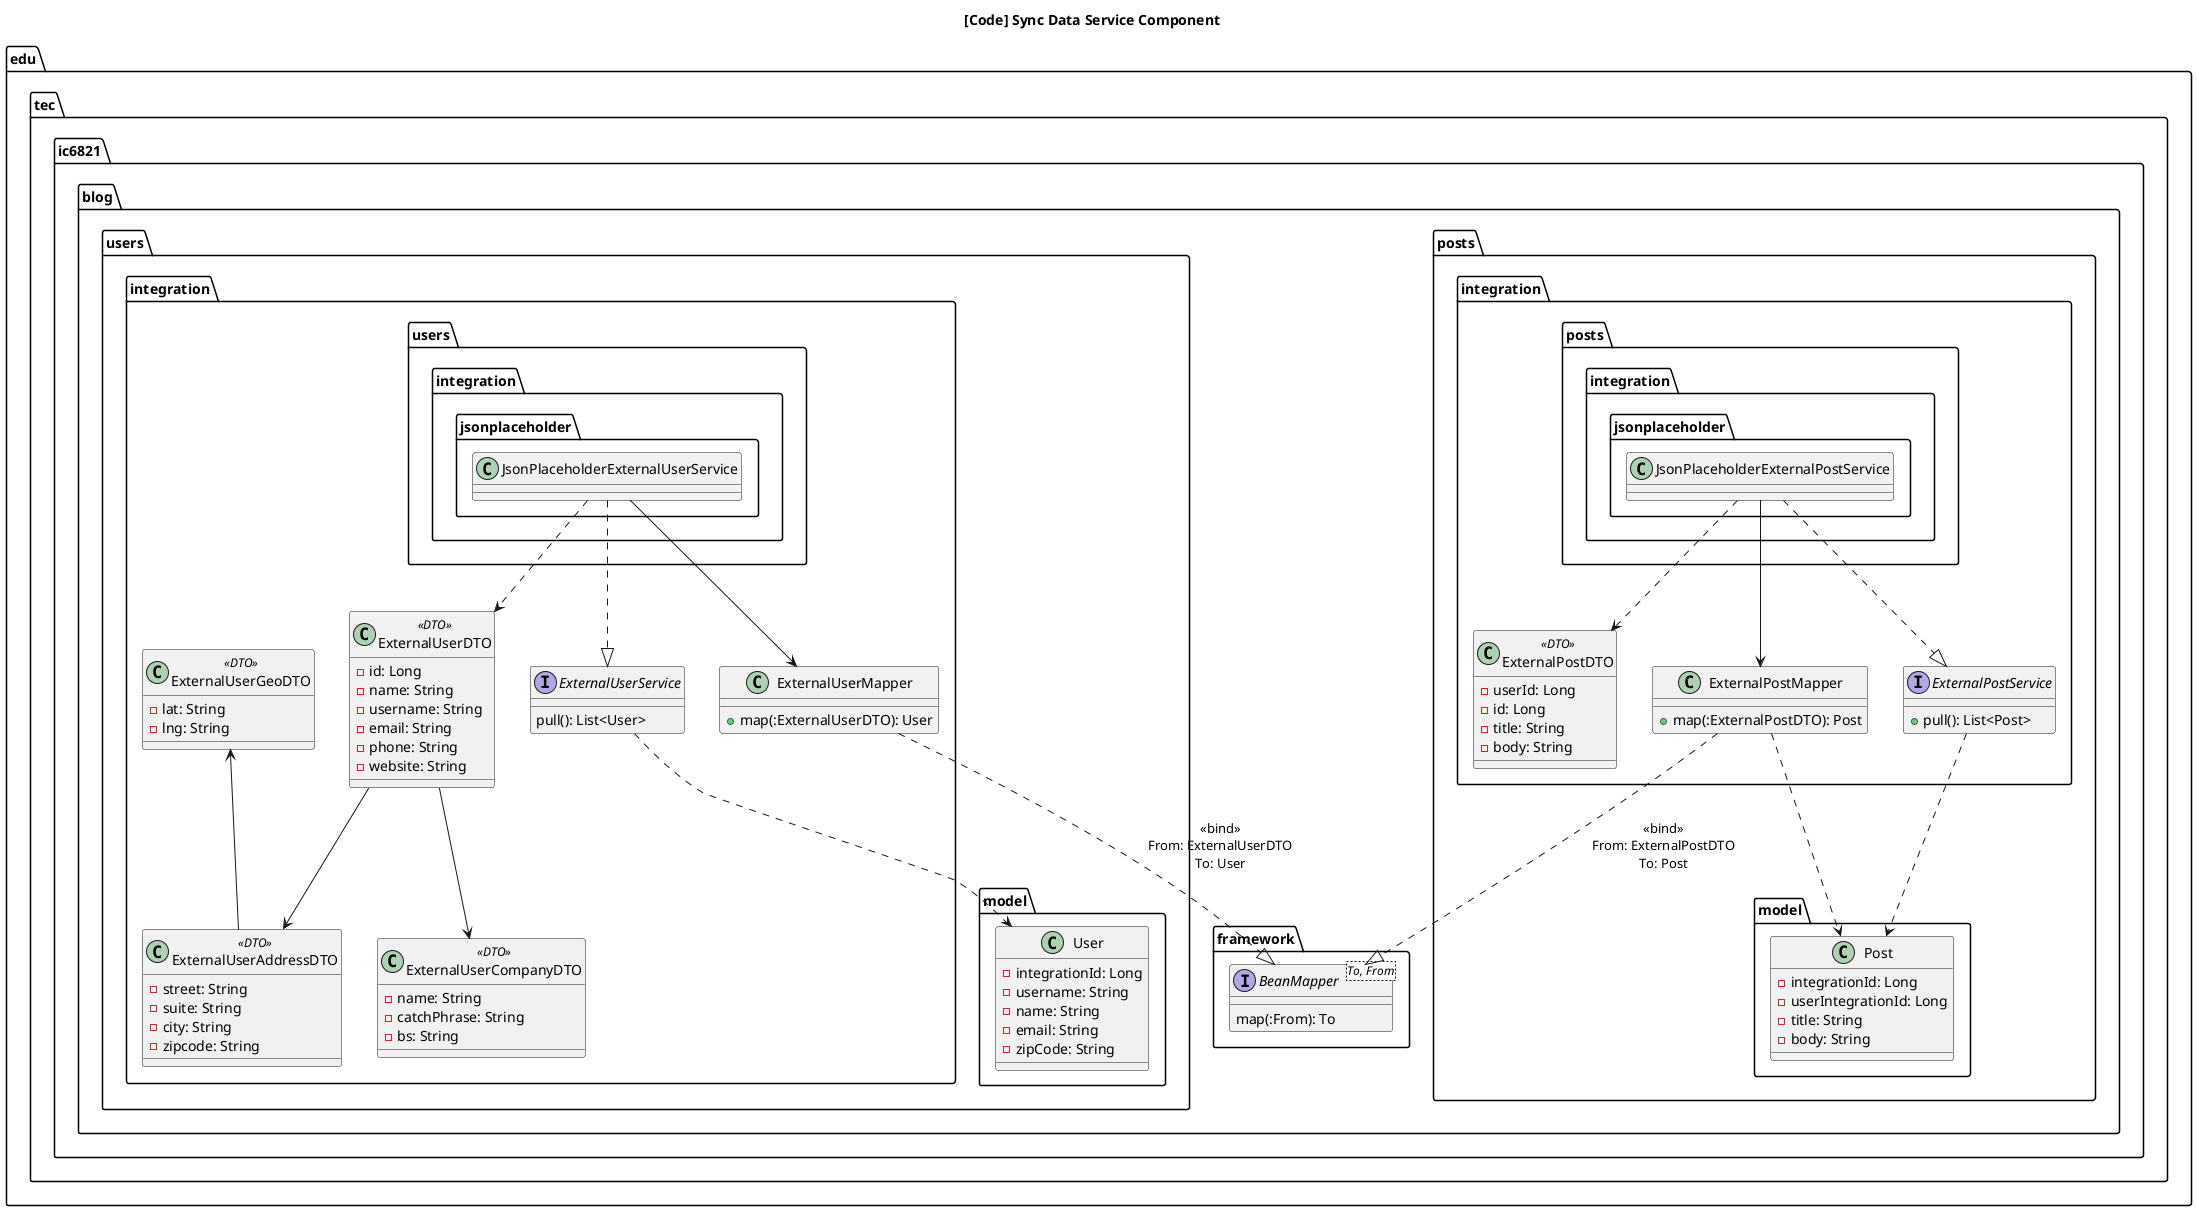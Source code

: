 @startuml

title [Code] Sync Data Service Component

package edu.tec.ic6821.blog {
    package framework {
        interface BeanMapper<To, From> {
            map(:From): To
        }
    }

    package posts.integration {
        class ExternalPostDTO <<DTO>> {
            - userId: Long
            - id: Long
            - title: String
            - body: String
        }

        class ExternalPostMapper {
            + map(:ExternalPostDTO): Post
        }

        ExternalPostMapper ..|> BeanMapper :<<bind>>\nFrom: ExternalPostDTO\nTo: Post

        interface ExternalPostService {
            + pull(): List<Post>
        }

        package posts.integration.jsonplaceholder {
            class JsonPlaceholderExternalPostService {}
        }

        JsonPlaceholderExternalPostService ..|> ExternalPostService
        JsonPlaceholderExternalPostService ..> ExternalPostDTO
        JsonPlaceholderExternalPostService --> ExternalPostMapper
    }

    package posts.model {
        class Post {
            - integrationId: Long
            - userIntegrationId: Long
            - title: String
            - body: String
        }
    }

    ExternalPostService ..> Post
    ExternalPostMapper ..> Post

    package users.model {
        class User {
            - integrationId: Long
            - username: String
            - name: String
            - email: String
            - zipCode: String
        }
    }

    package users.integration {
        interface ExternalUserService {
            pull(): List<User>
        }

        package users.integration.jsonplaceholder {
            class JsonPlaceholderExternalUserService {
            }
        }

        JsonPlaceholderExternalUserService ..|> ExternalUserService
        ExternalUserService ..> User

        class ExternalUserDTO <<DTO>> {
            - id: Long
            - name: String
            - username: String
            - email: String
            - phone: String
            - website: String
        }

        class ExternalUserAddressDTO <<DTO>> {
            - street: String
            - suite: String
            - city: String
            - zipcode: String
        }

        ExternalUserDTO --> ExternalUserAddressDTO

        class ExternalUserGeoDTO <<DTO>> {
            - lat: String
            - lng: String
        }

        ExternalUserGeoDTO <-- ExternalUserAddressDTO

        class ExternalUserCompanyDTO <<DTO>> {
            - name: String
            - catchPhrase: String
            - bs: String
        }

        ExternalUserDTO --> ExternalUserCompanyDTO

        JsonPlaceholderExternalUserService ..> ExternalUserDTO

        class ExternalUserMapper {
            + map(:ExternalUserDTO): User
        }

        ExternalUserMapper ..|> BeanMapper :<<bind>>\nFrom: ExternalUserDTO\nTo: User
        JsonPlaceholderExternalUserService --> ExternalUserMapper
    }

}

@enduml
